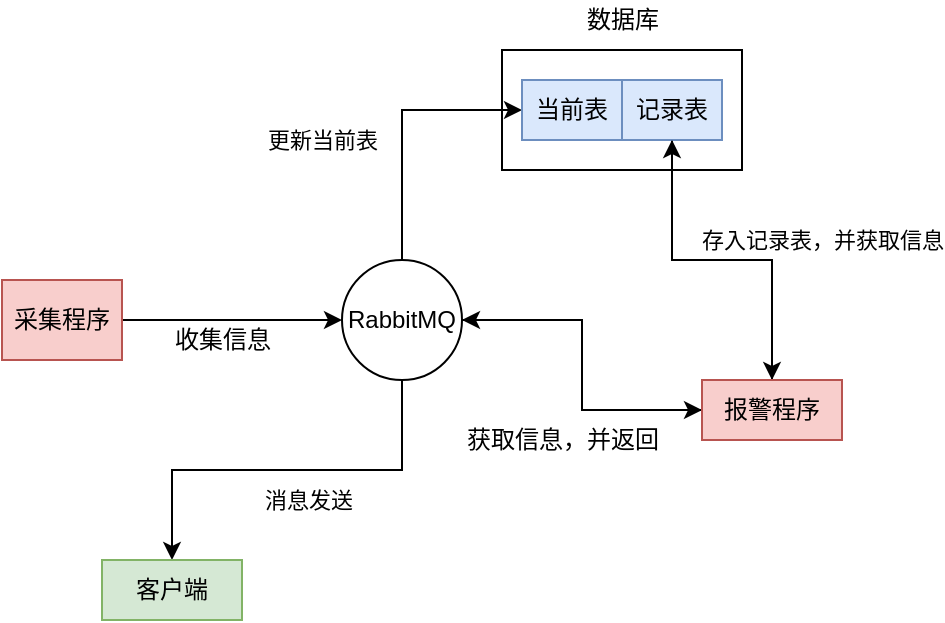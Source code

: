 <mxfile version="14.5.0" type="github">
  <diagram id="M3j8pxnVSpy2cYYRyJaD" name="第 1 页">
    <mxGraphModel dx="976" dy="588" grid="1" gridSize="10" guides="1" tooltips="1" connect="1" arrows="1" fold="1" page="1" pageScale="1" pageWidth="827" pageHeight="1169" math="0" shadow="0">
      <root>
        <mxCell id="0" />
        <mxCell id="1" parent="0" />
        <mxCell id="-FUthf-MKhOJVrU56NYP-5" value="" style="rounded=0;whiteSpace=wrap;html=1;" vertex="1" parent="1">
          <mxGeometry x="340" y="195" width="120" height="60" as="geometry" />
        </mxCell>
        <mxCell id="-FUthf-MKhOJVrU56NYP-11" style="edgeStyle=orthogonalEdgeStyle;rounded=0;orthogonalLoop=1;jettySize=auto;html=1;exitX=1;exitY=0.5;exitDx=0;exitDy=0;entryX=0;entryY=0.5;entryDx=0;entryDy=0;" edge="1" parent="1" source="-FUthf-MKhOJVrU56NYP-1" target="-FUthf-MKhOJVrU56NYP-2">
          <mxGeometry relative="1" as="geometry" />
        </mxCell>
        <mxCell id="-FUthf-MKhOJVrU56NYP-1" value="采集程序" style="rounded=0;whiteSpace=wrap;html=1;fillColor=#f8cecc;strokeColor=#b85450;" vertex="1" parent="1">
          <mxGeometry x="90" y="310" width="60" height="40" as="geometry" />
        </mxCell>
        <mxCell id="-FUthf-MKhOJVrU56NYP-8" style="edgeStyle=orthogonalEdgeStyle;rounded=0;orthogonalLoop=1;jettySize=auto;html=1;exitX=0.5;exitY=0;exitDx=0;exitDy=0;entryX=0;entryY=0.5;entryDx=0;entryDy=0;" edge="1" parent="1" source="-FUthf-MKhOJVrU56NYP-2" target="-FUthf-MKhOJVrU56NYP-3">
          <mxGeometry relative="1" as="geometry" />
        </mxCell>
        <mxCell id="-FUthf-MKhOJVrU56NYP-19" value="更新当前表" style="edgeLabel;html=1;align=center;verticalAlign=middle;resizable=0;points=[];" vertex="1" connectable="0" parent="-FUthf-MKhOJVrU56NYP-8">
          <mxGeometry x="-0.153" relative="1" as="geometry">
            <mxPoint x="-40" y="-3" as="offset" />
          </mxGeometry>
        </mxCell>
        <mxCell id="-FUthf-MKhOJVrU56NYP-12" style="edgeStyle=orthogonalEdgeStyle;rounded=0;orthogonalLoop=1;jettySize=auto;html=1;exitX=1;exitY=0.5;exitDx=0;exitDy=0;entryX=0;entryY=0.5;entryDx=0;entryDy=0;" edge="1" parent="1" source="-FUthf-MKhOJVrU56NYP-2" target="-FUthf-MKhOJVrU56NYP-7">
          <mxGeometry relative="1" as="geometry" />
        </mxCell>
        <mxCell id="-FUthf-MKhOJVrU56NYP-15" style="edgeStyle=orthogonalEdgeStyle;rounded=0;orthogonalLoop=1;jettySize=auto;html=1;exitX=0.5;exitY=1;exitDx=0;exitDy=0;entryX=0.5;entryY=0;entryDx=0;entryDy=0;" edge="1" parent="1" source="-FUthf-MKhOJVrU56NYP-2" target="-FUthf-MKhOJVrU56NYP-14">
          <mxGeometry relative="1" as="geometry" />
        </mxCell>
        <mxCell id="-FUthf-MKhOJVrU56NYP-18" value="消息发送" style="edgeLabel;html=1;align=center;verticalAlign=middle;resizable=0;points=[];" vertex="1" connectable="0" parent="-FUthf-MKhOJVrU56NYP-15">
          <mxGeometry x="-0.097" y="1" relative="1" as="geometry">
            <mxPoint y="14" as="offset" />
          </mxGeometry>
        </mxCell>
        <mxCell id="-FUthf-MKhOJVrU56NYP-2" value="RabbitMQ" style="ellipse;whiteSpace=wrap;html=1;aspect=fixed;" vertex="1" parent="1">
          <mxGeometry x="260" y="300" width="60" height="60" as="geometry" />
        </mxCell>
        <mxCell id="-FUthf-MKhOJVrU56NYP-3" value="当前表" style="rounded=0;whiteSpace=wrap;html=1;fillColor=#dae8fc;strokeColor=#6c8ebf;" vertex="1" parent="1">
          <mxGeometry x="350" y="210" width="50" height="30" as="geometry" />
        </mxCell>
        <mxCell id="-FUthf-MKhOJVrU56NYP-23" style="edgeStyle=orthogonalEdgeStyle;rounded=0;orthogonalLoop=1;jettySize=auto;html=1;exitX=0.5;exitY=1;exitDx=0;exitDy=0;entryX=0.5;entryY=0;entryDx=0;entryDy=0;" edge="1" parent="1" source="-FUthf-MKhOJVrU56NYP-4" target="-FUthf-MKhOJVrU56NYP-7">
          <mxGeometry relative="1" as="geometry" />
        </mxCell>
        <mxCell id="-FUthf-MKhOJVrU56NYP-4" value="记录表" style="rounded=0;whiteSpace=wrap;html=1;fillColor=#dae8fc;strokeColor=#6c8ebf;" vertex="1" parent="1">
          <mxGeometry x="400" y="210" width="50" height="30" as="geometry" />
        </mxCell>
        <mxCell id="-FUthf-MKhOJVrU56NYP-6" value="数据库" style="text;html=1;resizable=0;autosize=1;align=center;verticalAlign=middle;points=[];fillColor=none;strokeColor=none;rounded=0;" vertex="1" parent="1">
          <mxGeometry x="375" y="170" width="50" height="20" as="geometry" />
        </mxCell>
        <mxCell id="-FUthf-MKhOJVrU56NYP-10" style="edgeStyle=orthogonalEdgeStyle;rounded=0;orthogonalLoop=1;jettySize=auto;html=1;exitX=0.5;exitY=0;exitDx=0;exitDy=0;entryX=0.5;entryY=1;entryDx=0;entryDy=0;" edge="1" parent="1" source="-FUthf-MKhOJVrU56NYP-7" target="-FUthf-MKhOJVrU56NYP-4">
          <mxGeometry relative="1" as="geometry">
            <Array as="points">
              <mxPoint x="475" y="300" />
              <mxPoint x="425" y="300" />
            </Array>
          </mxGeometry>
        </mxCell>
        <mxCell id="-FUthf-MKhOJVrU56NYP-17" value="存入记录表，并获取信息" style="edgeLabel;html=1;align=center;verticalAlign=middle;resizable=0;points=[];" vertex="1" connectable="0" parent="-FUthf-MKhOJVrU56NYP-10">
          <mxGeometry x="-0.195" y="1" relative="1" as="geometry">
            <mxPoint x="33" y="-11" as="offset" />
          </mxGeometry>
        </mxCell>
        <mxCell id="-FUthf-MKhOJVrU56NYP-16" style="edgeStyle=orthogonalEdgeStyle;rounded=0;orthogonalLoop=1;jettySize=auto;html=1;exitX=0;exitY=0.5;exitDx=0;exitDy=0;entryX=1;entryY=0.5;entryDx=0;entryDy=0;" edge="1" parent="1" source="-FUthf-MKhOJVrU56NYP-7" target="-FUthf-MKhOJVrU56NYP-2">
          <mxGeometry relative="1" as="geometry" />
        </mxCell>
        <mxCell id="-FUthf-MKhOJVrU56NYP-7" value="报警程序" style="rounded=0;whiteSpace=wrap;html=1;fillColor=#f8cecc;strokeColor=#b85450;" vertex="1" parent="1">
          <mxGeometry x="440" y="360" width="70" height="30" as="geometry" />
        </mxCell>
        <mxCell id="-FUthf-MKhOJVrU56NYP-14" value="客户端" style="rounded=0;whiteSpace=wrap;html=1;fillColor=#d5e8d4;strokeColor=#82b366;" vertex="1" parent="1">
          <mxGeometry x="140" y="450" width="70" height="30" as="geometry" />
        </mxCell>
        <mxCell id="-FUthf-MKhOJVrU56NYP-22" value="收集信息" style="text;html=1;align=center;verticalAlign=middle;resizable=0;points=[];autosize=1;" vertex="1" parent="1">
          <mxGeometry x="170" y="330" width="60" height="20" as="geometry" />
        </mxCell>
        <mxCell id="-FUthf-MKhOJVrU56NYP-24" value="获取信息，并返回" style="text;html=1;align=center;verticalAlign=middle;resizable=0;points=[];autosize=1;" vertex="1" parent="1">
          <mxGeometry x="315" y="380" width="110" height="20" as="geometry" />
        </mxCell>
      </root>
    </mxGraphModel>
  </diagram>
</mxfile>
